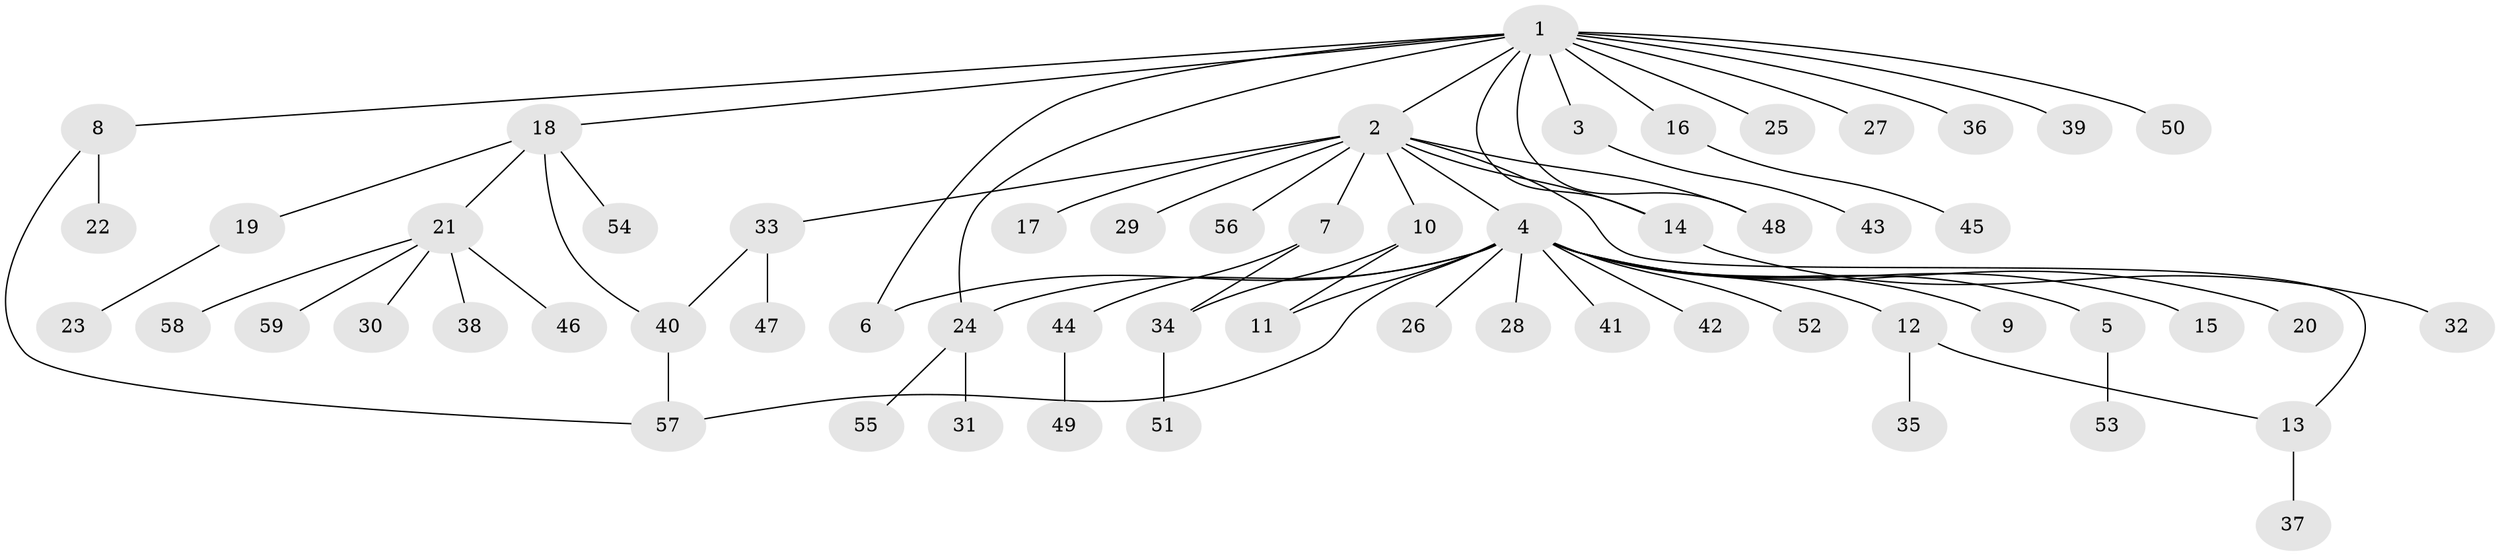 // Generated by graph-tools (version 1.1) at 2025/26/03/09/25 03:26:07]
// undirected, 59 vertices, 68 edges
graph export_dot {
graph [start="1"]
  node [color=gray90,style=filled];
  1;
  2;
  3;
  4;
  5;
  6;
  7;
  8;
  9;
  10;
  11;
  12;
  13;
  14;
  15;
  16;
  17;
  18;
  19;
  20;
  21;
  22;
  23;
  24;
  25;
  26;
  27;
  28;
  29;
  30;
  31;
  32;
  33;
  34;
  35;
  36;
  37;
  38;
  39;
  40;
  41;
  42;
  43;
  44;
  45;
  46;
  47;
  48;
  49;
  50;
  51;
  52;
  53;
  54;
  55;
  56;
  57;
  58;
  59;
  1 -- 2;
  1 -- 3;
  1 -- 6;
  1 -- 8;
  1 -- 14;
  1 -- 16;
  1 -- 18;
  1 -- 24;
  1 -- 25;
  1 -- 27;
  1 -- 36;
  1 -- 39;
  1 -- 48;
  1 -- 50;
  2 -- 4;
  2 -- 7;
  2 -- 10;
  2 -- 13;
  2 -- 14;
  2 -- 17;
  2 -- 29;
  2 -- 33;
  2 -- 48;
  2 -- 56;
  3 -- 43;
  4 -- 5;
  4 -- 6;
  4 -- 9;
  4 -- 11;
  4 -- 12;
  4 -- 15;
  4 -- 20;
  4 -- 24;
  4 -- 26;
  4 -- 28;
  4 -- 41;
  4 -- 42;
  4 -- 52;
  4 -- 57;
  5 -- 53;
  7 -- 34;
  7 -- 44;
  8 -- 22;
  8 -- 57;
  10 -- 11;
  10 -- 34;
  12 -- 13;
  12 -- 35;
  13 -- 37;
  14 -- 32;
  16 -- 45;
  18 -- 19;
  18 -- 21;
  18 -- 40;
  18 -- 54;
  19 -- 23;
  21 -- 30;
  21 -- 38;
  21 -- 46;
  21 -- 58;
  21 -- 59;
  24 -- 31;
  24 -- 55;
  33 -- 40;
  33 -- 47;
  34 -- 51;
  40 -- 57;
  44 -- 49;
}

